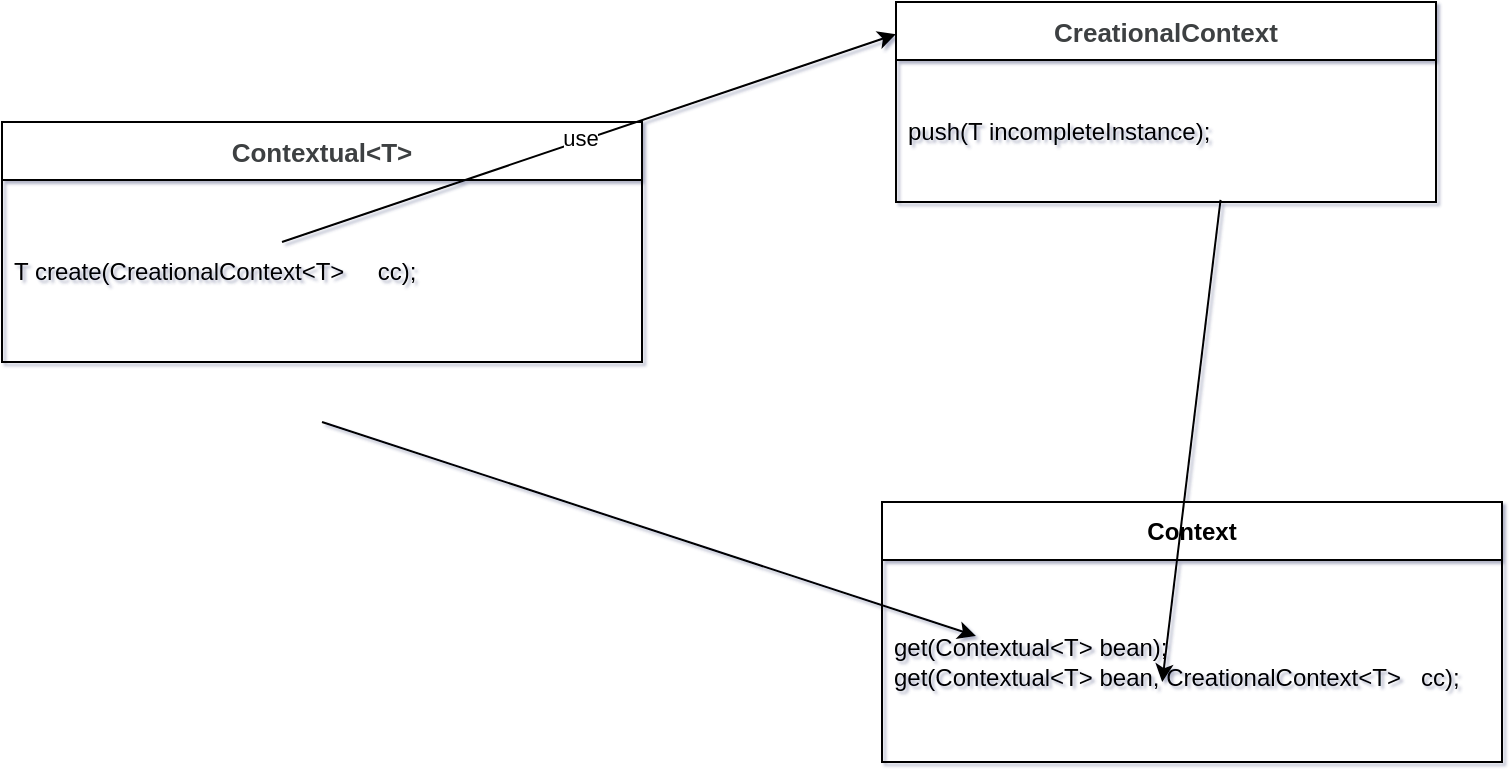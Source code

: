 <mxfile version="24.0.8" type="github">
  <diagram name="Page-1" id="0N7xiwsuFp821j7X7Neb">
    <mxGraphModel dx="907" dy="492" grid="1" gridSize="10" guides="1" tooltips="1" connect="0" arrows="0" fold="1" page="1" pageScale="1" pageWidth="827" pageHeight="1169" math="0" shadow="1">
      <root>
        <mxCell id="0" />
        <mxCell id="1" parent="0" />
        <mxCell id="MiVUtZi2EGwywZ2NmoIj-4" value="&lt;span data-darkreader-inline-bgcolor=&quot;&quot; data-darkreader-inline-color=&quot;&quot; style=&quot;color: rgb(62, 65, 66); font-family: &amp;quot;Microsoft YaHei&amp;quot;, 微软雅黑, Arial; font-size: 13px; background-color: rgba(227, 222, 214, 0.01); --darkreader-inline-color: #494c4d; --darkreader-inline-bgcolor: rgba(202, 196, 187, 0.01);&quot;&gt;Contextual&amp;lt;T&amp;gt;&lt;/span&gt;" style="swimlane;fontStyle=1;align=center;verticalAlign=middle;childLayout=stackLayout;horizontal=1;startSize=29;horizontalStack=0;resizeParent=1;resizeParentMax=0;resizeLast=0;collapsible=0;marginBottom=0;html=1;whiteSpace=wrap;" parent="1" vertex="1">
          <mxGeometry x="90" y="160" width="320" height="120" as="geometry" />
        </mxCell>
        <mxCell id="9PYkMxTtyPrxtBGMlk1C-9" value="" style="endArrow=none;html=1;rounded=0;exitX=0;exitY=0.161;exitDx=0;exitDy=0;exitPerimeter=0;strokeColor=default;startArrow=classic;startFill=1;endFill=0;" edge="1" parent="MiVUtZi2EGwywZ2NmoIj-4" source="MiVUtZi2EGwywZ2NmoIj-11">
          <mxGeometry width="50" height="50" relative="1" as="geometry">
            <mxPoint x="368" y="73" as="sourcePoint" />
            <mxPoint x="140" y="60" as="targetPoint" />
          </mxGeometry>
        </mxCell>
        <mxCell id="9PYkMxTtyPrxtBGMlk1C-10" value="use" style="edgeLabel;html=1;align=center;verticalAlign=middle;resizable=0;points=[];" vertex="1" connectable="0" parent="9PYkMxTtyPrxtBGMlk1C-9">
          <mxGeometry x="0.03" y="-1" relative="1" as="geometry">
            <mxPoint y="-1" as="offset" />
          </mxGeometry>
        </mxCell>
        <mxCell id="MiVUtZi2EGwywZ2NmoIj-6" value="T create(CreationalContext&amp;lt;T&amp;gt;&amp;nbsp; &amp;nbsp; &amp;nbsp;cc);" style="text;html=1;strokeColor=none;fillColor=none;align=left;verticalAlign=middle;spacingLeft=4;spacingRight=4;overflow=hidden;rotatable=0;points=[[0,0.5],[1,0.5]];portConstraint=eastwest;whiteSpace=wrap;" parent="MiVUtZi2EGwywZ2NmoIj-4" vertex="1">
          <mxGeometry y="29" width="320" height="91" as="geometry" />
        </mxCell>
        <mxCell id="MiVUtZi2EGwywZ2NmoIj-8" value="Context" style="swimlane;fontStyle=1;align=center;verticalAlign=middle;childLayout=stackLayout;horizontal=1;startSize=29;horizontalStack=0;resizeParent=1;resizeParentMax=0;resizeLast=0;collapsible=0;marginBottom=0;html=1;whiteSpace=wrap;" parent="1" vertex="1">
          <mxGeometry x="530" y="350" width="310" height="130" as="geometry" />
        </mxCell>
        <mxCell id="9PYkMxTtyPrxtBGMlk1C-13" value="" style="endArrow=classic;html=1;rounded=0;entryX=0.153;entryY=0.18;entryDx=0;entryDy=0;entryPerimeter=0;" edge="1" parent="MiVUtZi2EGwywZ2NmoIj-8">
          <mxGeometry width="50" height="50" relative="1" as="geometry">
            <mxPoint x="-280" y="-40" as="sourcePoint" />
            <mxPoint x="47" y="67" as="targetPoint" />
          </mxGeometry>
        </mxCell>
        <mxCell id="MiVUtZi2EGwywZ2NmoIj-10" value="&lt;div&gt;get(Contextual&amp;lt;T&amp;gt; bean);&lt;/div&gt;&lt;div&gt;get(Contextual&amp;lt;T&amp;gt; bean, CreationalContext&amp;lt;T&amp;gt;&amp;nbsp; &amp;nbsp;cc);&lt;/div&gt;" style="text;html=1;strokeColor=none;fillColor=none;align=left;verticalAlign=middle;spacingLeft=4;spacingRight=4;overflow=hidden;rotatable=0;points=[[0,0.5],[1,0.5]];portConstraint=eastwest;whiteSpace=wrap;" parent="MiVUtZi2EGwywZ2NmoIj-8" vertex="1">
          <mxGeometry y="29" width="310" height="101" as="geometry" />
        </mxCell>
        <mxCell id="MiVUtZi2EGwywZ2NmoIj-11" value="&lt;span data-darkreader-inline-bgcolor=&quot;&quot; data-darkreader-inline-color=&quot;&quot; style=&quot;color: rgb(62, 65, 66); font-family: &amp;quot;Microsoft YaHei&amp;quot;, 微软雅黑, Arial; font-size: 13px; background-color: rgba(227, 222, 214, 0.01); --darkreader-inline-color: #494c4d; --darkreader-inline-bgcolor: rgba(202, 196, 187, 0.01);&quot;&gt;CreationalContext&lt;/span&gt;" style="swimlane;fontStyle=1;align=center;verticalAlign=middle;childLayout=stackLayout;horizontal=1;startSize=29;horizontalStack=0;resizeParent=1;resizeParentMax=0;resizeLast=0;collapsible=0;marginBottom=0;html=1;whiteSpace=wrap;" parent="1" vertex="1">
          <mxGeometry x="537" y="100" width="270" height="100" as="geometry" />
        </mxCell>
        <mxCell id="MiVUtZi2EGwywZ2NmoIj-13" value="push(T incompleteInstance);" style="text;html=1;strokeColor=none;fillColor=none;align=left;verticalAlign=middle;spacingLeft=4;spacingRight=4;overflow=hidden;rotatable=0;points=[[0,0.5],[1,0.5]];portConstraint=eastwest;whiteSpace=wrap;" parent="MiVUtZi2EGwywZ2NmoIj-11" vertex="1">
          <mxGeometry y="29" width="270" height="71" as="geometry" />
        </mxCell>
        <mxCell id="MiVUtZi2EGwywZ2NmoIj-16" value="" style="endArrow=classic;html=1;rounded=0;exitX=0.601;exitY=0.985;exitDx=0;exitDy=0;exitPerimeter=0;entryX=0.452;entryY=0.604;entryDx=0;entryDy=0;entryPerimeter=0;" parent="1" source="MiVUtZi2EGwywZ2NmoIj-13" target="MiVUtZi2EGwywZ2NmoIj-10" edge="1">
          <mxGeometry width="50" height="50" relative="1" as="geometry">
            <mxPoint x="470" y="320" as="sourcePoint" />
            <mxPoint x="740" y="270" as="targetPoint" />
          </mxGeometry>
        </mxCell>
      </root>
    </mxGraphModel>
  </diagram>
</mxfile>
